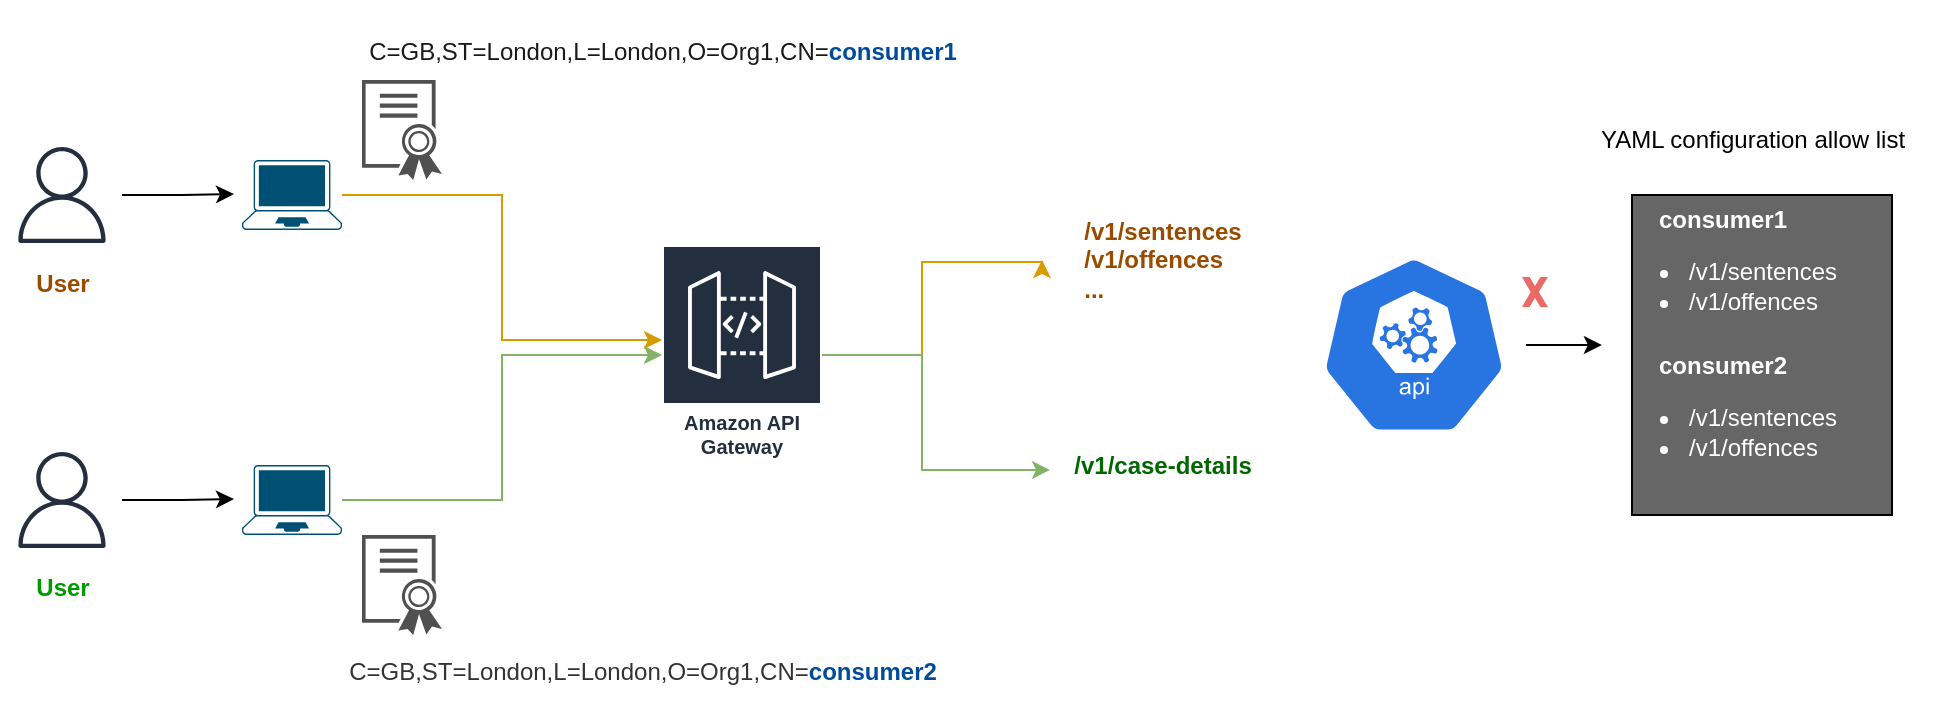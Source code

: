 <mxfile version="22.1.5" type="device">
  <diagram name="Page-1" id="0UdT4rzVHg9uTgOL11Sc">
    <mxGraphModel dx="1006" dy="765" grid="1" gridSize="10" guides="1" tooltips="1" connect="1" arrows="1" fold="1" page="1" pageScale="1" pageWidth="1654" pageHeight="1169" math="0" shadow="0">
      <root>
        <mxCell id="0" />
        <mxCell id="1" parent="0" />
        <mxCell id="hKpINkVLFpIHJDrPOkMn-32" value="" style="rounded=0;whiteSpace=wrap;html=1;fillColor=#666666;" vertex="1" parent="1">
          <mxGeometry x="1015" y="287.5" width="130" height="160" as="geometry" />
        </mxCell>
        <mxCell id="hKpINkVLFpIHJDrPOkMn-16" style="edgeStyle=orthogonalEdgeStyle;rounded=0;orthogonalLoop=1;jettySize=auto;html=1;fillColor=#ffe6cc;strokeColor=#d79b00;" edge="1" parent="1" source="hKpINkVLFpIHJDrPOkMn-2" target="hKpINkVLFpIHJDrPOkMn-9">
          <mxGeometry relative="1" as="geometry">
            <mxPoint x="530" y="370" as="targetPoint" />
            <Array as="points">
              <mxPoint x="450" y="288" />
              <mxPoint x="450" y="360" />
            </Array>
          </mxGeometry>
        </mxCell>
        <mxCell id="hKpINkVLFpIHJDrPOkMn-2" value="" style="points=[[0.13,0.02,0],[0.5,0,0],[0.87,0.02,0],[0.885,0.4,0],[0.985,0.985,0],[0.5,1,0],[0.015,0.985,0],[0.115,0.4,0]];verticalLabelPosition=bottom;sketch=0;html=1;verticalAlign=top;aspect=fixed;align=center;pointerEvents=1;shape=mxgraph.cisco19.laptop;fillColor=#005073;strokeColor=none;" vertex="1" parent="1">
          <mxGeometry x="320" y="270" width="50" height="35" as="geometry" />
        </mxCell>
        <mxCell id="hKpINkVLFpIHJDrPOkMn-3" value="&lt;b&gt;&lt;font color=&quot;#994c00&quot;&gt;User&lt;/font&gt;&lt;/b&gt;" style="sketch=0;outlineConnect=0;fontColor=#232F3E;gradientColor=none;strokeColor=#232F3E;fillColor=#ffffff;dashed=0;verticalLabelPosition=bottom;verticalAlign=top;align=center;html=1;fontSize=12;fontStyle=0;aspect=fixed;shape=mxgraph.aws4.resourceIcon;resIcon=mxgraph.aws4.user;" vertex="1" parent="1">
          <mxGeometry x="200" y="257.5" width="60" height="60" as="geometry" />
        </mxCell>
        <mxCell id="hKpINkVLFpIHJDrPOkMn-5" style="edgeStyle=orthogonalEdgeStyle;rounded=0;orthogonalLoop=1;jettySize=auto;html=1;entryX=-0.08;entryY=0.486;entryDx=0;entryDy=0;entryPerimeter=0;" edge="1" parent="1" source="hKpINkVLFpIHJDrPOkMn-3" target="hKpINkVLFpIHJDrPOkMn-2">
          <mxGeometry relative="1" as="geometry" />
        </mxCell>
        <mxCell id="hKpINkVLFpIHJDrPOkMn-14" style="edgeStyle=orthogonalEdgeStyle;rounded=0;orthogonalLoop=1;jettySize=auto;html=1;fillColor=#d5e8d4;strokeColor=#82b366;" edge="1" parent="1" source="hKpINkVLFpIHJDrPOkMn-6" target="hKpINkVLFpIHJDrPOkMn-9">
          <mxGeometry relative="1" as="geometry" />
        </mxCell>
        <mxCell id="hKpINkVLFpIHJDrPOkMn-6" value="" style="points=[[0.13,0.02,0],[0.5,0,0],[0.87,0.02,0],[0.885,0.4,0],[0.985,0.985,0],[0.5,1,0],[0.015,0.985,0],[0.115,0.4,0]];verticalLabelPosition=bottom;sketch=0;html=1;verticalAlign=top;aspect=fixed;align=center;pointerEvents=1;shape=mxgraph.cisco19.laptop;fillColor=#005073;strokeColor=none;" vertex="1" parent="1">
          <mxGeometry x="320" y="422.5" width="50" height="35" as="geometry" />
        </mxCell>
        <mxCell id="hKpINkVLFpIHJDrPOkMn-7" value="&lt;b&gt;&lt;font color=&quot;#009900&quot;&gt;User&lt;/font&gt;&lt;/b&gt;" style="sketch=0;outlineConnect=0;fontColor=#232F3E;gradientColor=none;strokeColor=#232F3E;fillColor=#ffffff;dashed=0;verticalLabelPosition=bottom;verticalAlign=top;align=center;html=1;fontSize=12;fontStyle=0;aspect=fixed;shape=mxgraph.aws4.resourceIcon;resIcon=mxgraph.aws4.user;" vertex="1" parent="1">
          <mxGeometry x="200" y="410" width="60" height="60" as="geometry" />
        </mxCell>
        <mxCell id="hKpINkVLFpIHJDrPOkMn-8" style="edgeStyle=orthogonalEdgeStyle;rounded=0;orthogonalLoop=1;jettySize=auto;html=1;entryX=-0.08;entryY=0.486;entryDx=0;entryDy=0;entryPerimeter=0;" edge="1" parent="1" source="hKpINkVLFpIHJDrPOkMn-7" target="hKpINkVLFpIHJDrPOkMn-6">
          <mxGeometry relative="1" as="geometry" />
        </mxCell>
        <mxCell id="hKpINkVLFpIHJDrPOkMn-18" style="edgeStyle=orthogonalEdgeStyle;rounded=0;orthogonalLoop=1;jettySize=auto;html=1;fillColor=#ffe6cc;strokeColor=#d79b00;" edge="1" parent="1" source="hKpINkVLFpIHJDrPOkMn-9">
          <mxGeometry relative="1" as="geometry">
            <mxPoint x="720" y="320" as="targetPoint" />
            <Array as="points">
              <mxPoint x="660" y="368" />
              <mxPoint x="660" y="321" />
            </Array>
          </mxGeometry>
        </mxCell>
        <mxCell id="hKpINkVLFpIHJDrPOkMn-9" value="Amazon API Gateway" style="sketch=0;outlineConnect=0;fontColor=#232F3E;gradientColor=none;strokeColor=#ffffff;fillColor=#232F3E;dashed=0;verticalLabelPosition=middle;verticalAlign=bottom;align=center;html=1;whiteSpace=wrap;fontSize=10;fontStyle=1;spacing=3;shape=mxgraph.aws4.productIcon;prIcon=mxgraph.aws4.api_gateway;" vertex="1" parent="1">
          <mxGeometry x="530" y="312.5" width="80" height="110" as="geometry" />
        </mxCell>
        <mxCell id="hKpINkVLFpIHJDrPOkMn-10" value="" style="sketch=0;html=1;dashed=0;whitespace=wrap;fillColor=#2875E2;strokeColor=#ffffff;points=[[0.005,0.63,0],[0.1,0.2,0],[0.9,0.2,0],[0.5,0,0],[0.995,0.63,0],[0.72,0.99,0],[0.5,1,0],[0.28,0.99,0]];verticalLabelPosition=bottom;align=center;verticalAlign=top;shape=mxgraph.kubernetes.icon;prIcon=api" vertex="1" parent="1">
          <mxGeometry x="850" y="317.5" width="112" height="90" as="geometry" />
        </mxCell>
        <mxCell id="hKpINkVLFpIHJDrPOkMn-11" value="&lt;font color=&quot;#994c00&quot;&gt;&lt;b&gt;/v1/sentences&lt;br&gt;&lt;div style=&quot;text-align: left;&quot;&gt;&lt;b style=&quot;background-color: initial;&quot;&gt;/v1/offences&lt;br&gt;...&lt;/b&gt;&lt;/div&gt;&lt;/b&gt;&lt;/font&gt;" style="text;html=1;align=center;verticalAlign=middle;resizable=0;points=[];autosize=1;strokeColor=none;fillColor=none;" vertex="1" parent="1">
          <mxGeometry x="730" y="290" width="100" height="60" as="geometry" />
        </mxCell>
        <mxCell id="hKpINkVLFpIHJDrPOkMn-12" value="&lt;b&gt;&lt;font color=&quot;#006600&quot;&gt;/v1/case-details&lt;/font&gt;&lt;/b&gt;" style="text;html=1;align=center;verticalAlign=middle;resizable=0;points=[];autosize=1;strokeColor=none;fillColor=none;" vertex="1" parent="1">
          <mxGeometry x="725" y="407.5" width="110" height="30" as="geometry" />
        </mxCell>
        <mxCell id="hKpINkVLFpIHJDrPOkMn-15" style="edgeStyle=orthogonalEdgeStyle;rounded=0;orthogonalLoop=1;jettySize=auto;html=1;entryX=-0.009;entryY=0.583;entryDx=0;entryDy=0;entryPerimeter=0;fillColor=#d5e8d4;strokeColor=#82b366;" edge="1" parent="1" source="hKpINkVLFpIHJDrPOkMn-9" target="hKpINkVLFpIHJDrPOkMn-12">
          <mxGeometry relative="1" as="geometry">
            <Array as="points">
              <mxPoint x="660" y="368" />
              <mxPoint x="660" y="425" />
            </Array>
          </mxGeometry>
        </mxCell>
        <mxCell id="hKpINkVLFpIHJDrPOkMn-19" value="" style="sketch=0;pointerEvents=1;shadow=0;dashed=0;html=1;strokeColor=none;labelPosition=center;verticalLabelPosition=bottom;verticalAlign=top;align=center;fillColor=#505050;shape=mxgraph.mscae.intune.intune_certificate_profiles" vertex="1" parent="1">
          <mxGeometry x="380" y="230" width="40" height="50" as="geometry" />
        </mxCell>
        <mxCell id="hKpINkVLFpIHJDrPOkMn-20" value="" style="sketch=0;pointerEvents=1;shadow=0;dashed=0;html=1;strokeColor=none;labelPosition=center;verticalLabelPosition=bottom;verticalAlign=top;align=center;fillColor=#505050;shape=mxgraph.mscae.intune.intune_certificate_profiles" vertex="1" parent="1">
          <mxGeometry x="380" y="457.5" width="40" height="50" as="geometry" />
        </mxCell>
        <mxCell id="hKpINkVLFpIHJDrPOkMn-21" value="&lt;div style=&quot;&quot;&gt;&lt;pre style=&quot;&quot;&gt;&lt;font style=&quot;&quot; face=&quot;Helvetica&quot;&gt;&lt;font color=&quot;#1a1a1a&quot;&gt;C=GB,ST=London,L=London,O=Org1,CN=&lt;/font&gt;&lt;b style=&quot;&quot;&gt;&lt;font color=&quot;#004c99&quot;&gt;consumer1&lt;/font&gt;&lt;/b&gt;&lt;/font&gt;&lt;font style=&quot;background-color: rgb(30, 31, 34);&quot; face=&quot;JetBrains Mono, monospace&quot;&gt;&lt;span style=&quot;font-size: 9.8pt;&quot;&gt;&lt;br&gt;&lt;/span&gt;&lt;/font&gt;&lt;/pre&gt;&lt;/div&gt;" style="text;html=1;align=center;verticalAlign=middle;resizable=0;points=[];autosize=1;strokeColor=none;fillColor=none;" vertex="1" parent="1">
          <mxGeometry x="370" y="190" width="320" height="50" as="geometry" />
        </mxCell>
        <mxCell id="hKpINkVLFpIHJDrPOkMn-24" value="&lt;div style=&quot;&quot;&gt;&lt;pre style=&quot;&quot;&gt;&lt;font style=&quot;&quot; face=&quot;Helvetica&quot;&gt;&lt;font color=&quot;#333333&quot;&gt;C=GB,ST=London,L=London,O=Org1,CN=&lt;/font&gt;&lt;b style=&quot;&quot;&gt;&lt;font color=&quot;#004c99&quot;&gt;consumer2&lt;/font&gt;&lt;/b&gt;&lt;/font&gt;&lt;font style=&quot;background-color: rgb(30, 31, 34);&quot; face=&quot;JetBrains Mono, monospace&quot;&gt;&lt;span style=&quot;font-size: 9.8pt;&quot;&gt;&lt;br&gt;&lt;/span&gt;&lt;/font&gt;&lt;/pre&gt;&lt;/div&gt;" style="text;html=1;align=center;verticalAlign=middle;resizable=0;points=[];autosize=1;strokeColor=none;fillColor=none;" vertex="1" parent="1">
          <mxGeometry x="360" y="500" width="320" height="50" as="geometry" />
        </mxCell>
        <mxCell id="hKpINkVLFpIHJDrPOkMn-25" value="&lt;pre style=&quot;border-color: var(--border-color);&quot;&gt;&lt;font style=&quot;border-color: var(--border-color);&quot; face=&quot;Helvetica&quot;&gt;&lt;span style=&quot;border-color: var(--border-color);&quot;&gt;&lt;font color=&quot;#ffffff&quot; style=&quot;border-color: var(--border-color);&quot;&gt;&lt;b style=&quot;&quot;&gt;consumer1&lt;br&gt;&lt;/b&gt;&lt;ul style=&quot;&quot;&gt;&lt;li style=&quot;text-align: left;&quot;&gt;&lt;font style=&quot;border-color: var(--border-color);&quot; face=&quot;Helvetica&quot;&gt;&lt;span style=&quot;border-color: var(--border-color);&quot;&gt;&lt;font style=&quot;border-color: var(--border-color);&quot;&gt;/v1/sentences&lt;/font&gt;&lt;/span&gt;&lt;/font&gt;&lt;/li&gt;&lt;li style=&quot;text-align: left;&quot;&gt;&lt;font style=&quot;border-color: var(--border-color);&quot; face=&quot;Helvetica&quot;&gt;&lt;span style=&quot;border-color: var(--border-color);&quot;&gt;&lt;font style=&quot;border-color: var(--border-color);&quot;&gt;/v1/offences&lt;/font&gt;&lt;/span&gt;&lt;/font&gt;&lt;/li&gt;&lt;/ul&gt;&lt;/font&gt;&lt;/span&gt;&lt;/font&gt;&lt;/pre&gt;" style="text;html=1;align=center;verticalAlign=middle;resizable=0;points=[];autosize=1;strokeColor=none;fillColor=none;" vertex="1" parent="1">
          <mxGeometry x="990" y="275" width="140" height="90" as="geometry" />
        </mxCell>
        <mxCell id="hKpINkVLFpIHJDrPOkMn-26" value="&lt;pre style=&quot;border-color: var(--border-color);&quot;&gt;&lt;font style=&quot;border-color: var(--border-color);&quot; face=&quot;Helvetica&quot;&gt;&lt;span style=&quot;border-color: var(--border-color);&quot;&gt;&lt;font color=&quot;#ffffff&quot; style=&quot;border-color: var(--border-color);&quot;&gt;&lt;b style=&quot;&quot;&gt;consumer2&lt;br&gt;&lt;/b&gt;&lt;ul style=&quot;&quot;&gt;&lt;li style=&quot;text-align: left;&quot;&gt;&lt;font style=&quot;border-color: var(--border-color);&quot; face=&quot;Helvetica&quot;&gt;&lt;span style=&quot;border-color: var(--border-color);&quot;&gt;&lt;font style=&quot;border-color: var(--border-color);&quot;&gt;/v1/sentences&lt;/font&gt;&lt;/span&gt;&lt;/font&gt;&lt;/li&gt;&lt;li style=&quot;text-align: left;&quot;&gt;&lt;font style=&quot;border-color: var(--border-color);&quot; face=&quot;Helvetica&quot;&gt;&lt;span style=&quot;border-color: var(--border-color);&quot;&gt;&lt;font style=&quot;border-color: var(--border-color);&quot;&gt;/v1/offences&lt;/font&gt;&lt;/span&gt;&lt;/font&gt;&lt;/li&gt;&lt;/ul&gt;&lt;/font&gt;&lt;/span&gt;&lt;/font&gt;&lt;/pre&gt;" style="text;html=1;align=center;verticalAlign=middle;resizable=0;points=[];autosize=1;strokeColor=none;fillColor=none;" vertex="1" parent="1">
          <mxGeometry x="990" y="347.5" width="140" height="90" as="geometry" />
        </mxCell>
        <mxCell id="hKpINkVLFpIHJDrPOkMn-34" value="YAML configuration allow list" style="text;html=1;align=center;verticalAlign=middle;resizable=0;points=[];autosize=1;strokeColor=none;fillColor=none;" vertex="1" parent="1">
          <mxGeometry x="985" y="245" width="180" height="30" as="geometry" />
        </mxCell>
        <mxCell id="hKpINkVLFpIHJDrPOkMn-35" style="edgeStyle=orthogonalEdgeStyle;rounded=0;orthogonalLoop=1;jettySize=auto;html=1;entryX=0.071;entryY=0.167;entryDx=0;entryDy=0;entryPerimeter=0;" edge="1" parent="1" source="hKpINkVLFpIHJDrPOkMn-10" target="hKpINkVLFpIHJDrPOkMn-26">
          <mxGeometry relative="1" as="geometry" />
        </mxCell>
        <mxCell id="hKpINkVLFpIHJDrPOkMn-36" value="" style="shape=image;html=1;verticalAlign=top;verticalLabelPosition=bottom;labelBackgroundColor=#ffffff;imageAspect=0;aspect=fixed;image=https://cdn3.iconfinder.com/data/icons/flat-actions-icons-9/512/Tick_Mark-128.png" vertex="1" parent="1">
          <mxGeometry x="980" y="324.5" width="23" height="23" as="geometry" />
        </mxCell>
        <mxCell id="hKpINkVLFpIHJDrPOkMn-37" value="" style="verticalLabelPosition=bottom;verticalAlign=top;html=1;shape=mxgraph.basic.x;fillColor=#EA6B66;strokeColor=none;" vertex="1" parent="1">
          <mxGeometry x="960" y="328.5" width="13" height="15" as="geometry" />
        </mxCell>
      </root>
    </mxGraphModel>
  </diagram>
</mxfile>
